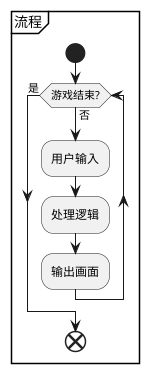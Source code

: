 @startuml 贪吃蛇

partition "流程"{
    start
    while(游戏结束?) is (否)
        :用户输入;
        :处理逻辑;
        :输出画面;
    endwhile(是)
    end
}
@enduml